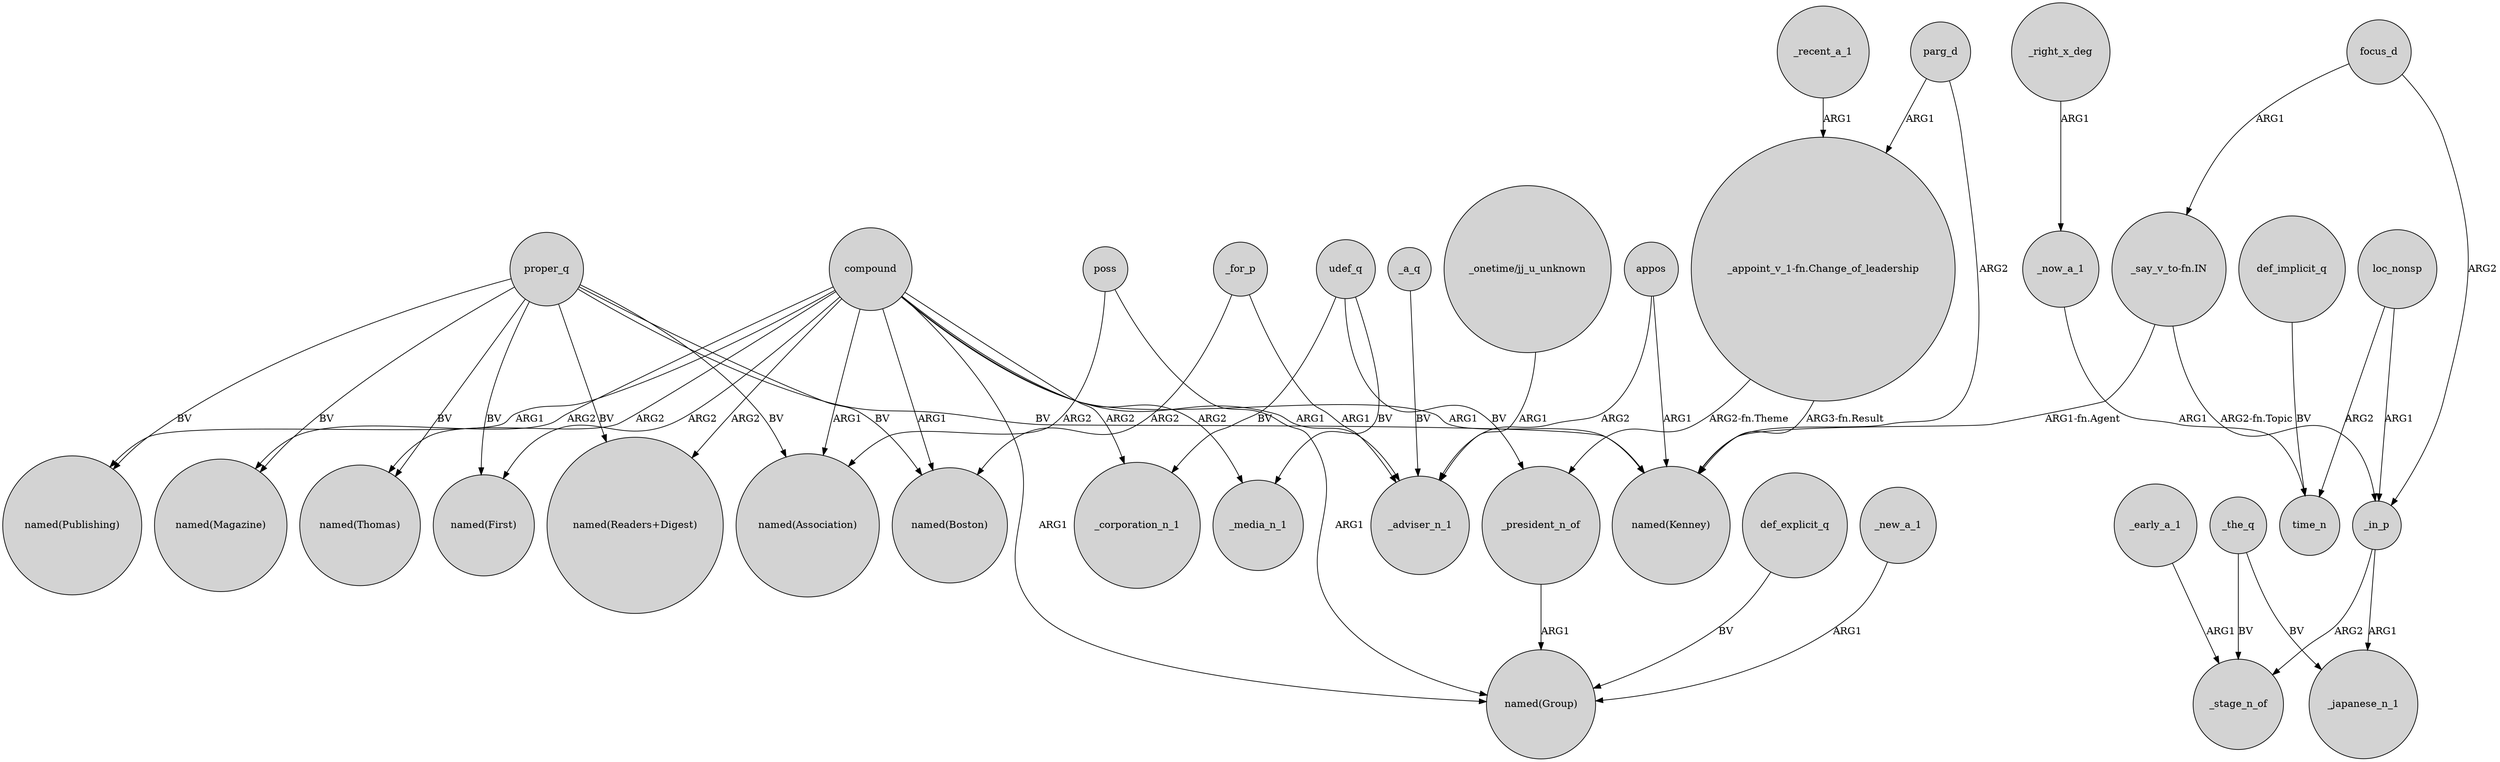 digraph {
	node [shape=circle style=filled]
	"_say_v_to-fn.IN" -> "named(Kenney)" [label="ARG1-fn.Agent"]
	"_say_v_to-fn.IN" -> _in_p [label="ARG2-fn.Topic"]
	appos -> "named(Kenney)" [label=ARG1]
	compound -> "named(Readers+Digest)" [label=ARG2]
	proper_q -> "named(Boston)" [label=BV]
	_the_q -> _stage_n_of [label=BV]
	proper_q -> "named(Magazine)" [label=BV]
	_a_q -> _adviser_n_1 [label=BV]
	_for_p -> "named(Boston)" [label=ARG2]
	compound -> _corporation_n_1 [label=ARG2]
	proper_q -> "named(First)" [label=BV]
	_for_p -> _adviser_n_1 [label=ARG1]
	udef_q -> _media_n_1 [label=BV]
	compound -> "named(First)" [label=ARG2]
	_president_n_of -> "named(Group)" [label=ARG1]
	compound -> "named(Kenney)" [label=ARG1]
	parg_d -> "named(Kenney)" [label=ARG2]
	loc_nonsp -> _in_p [label=ARG1]
	focus_d -> "_say_v_to-fn.IN" [label=ARG1]
	loc_nonsp -> time_n [label=ARG2]
	compound -> "named(Boston)" [label=ARG1]
	proper_q -> "named(Publishing)" [label=BV]
	_in_p -> _stage_n_of [label=ARG2]
	compound -> "named(Group)" [label=ARG1]
	def_explicit_q -> "named(Group)" [label=BV]
	_the_q -> _japanese_n_1 [label=BV]
	compound -> _media_n_1 [label=ARG2]
	udef_q -> _corporation_n_1 [label=BV]
	compound -> "named(Magazine)" [label=ARG2]
	proper_q -> "named(Kenney)" [label=BV]
	proper_q -> "named(Thomas)" [label=BV]
	compound -> _adviser_n_1 [label=ARG1]
	_right_x_deg -> _now_a_1 [label=ARG1]
	udef_q -> _president_n_of [label=BV]
	poss -> "named(Association)" [label=ARG2]
	_new_a_1 -> "named(Group)" [label=ARG1]
	poss -> "named(Group)" [label=ARG1]
	_now_a_1 -> time_n [label=ARG1]
	"_appoint_v_1-fn.Change_of_leadership" -> _president_n_of [label="ARG2-fn.Theme"]
	parg_d -> "_appoint_v_1-fn.Change_of_leadership" [label=ARG1]
	proper_q -> "named(Readers+Digest)" [label=BV]
	compound -> "named(Publishing)" [label=ARG1]
	proper_q -> "named(Association)" [label=BV]
	compound -> "named(Association)" [label=ARG1]
	_in_p -> _japanese_n_1 [label=ARG1]
	"_onetime/jj_u_unknown" -> _adviser_n_1 [label=ARG1]
	_recent_a_1 -> "_appoint_v_1-fn.Change_of_leadership" [label=ARG1]
	_early_a_1 -> _stage_n_of [label=ARG1]
	compound -> "named(Thomas)" [label=ARG2]
	"_appoint_v_1-fn.Change_of_leadership" -> "named(Kenney)" [label="ARG3-fn.Result"]
	appos -> _adviser_n_1 [label=ARG2]
	focus_d -> _in_p [label=ARG2]
	def_implicit_q -> time_n [label=BV]
}
